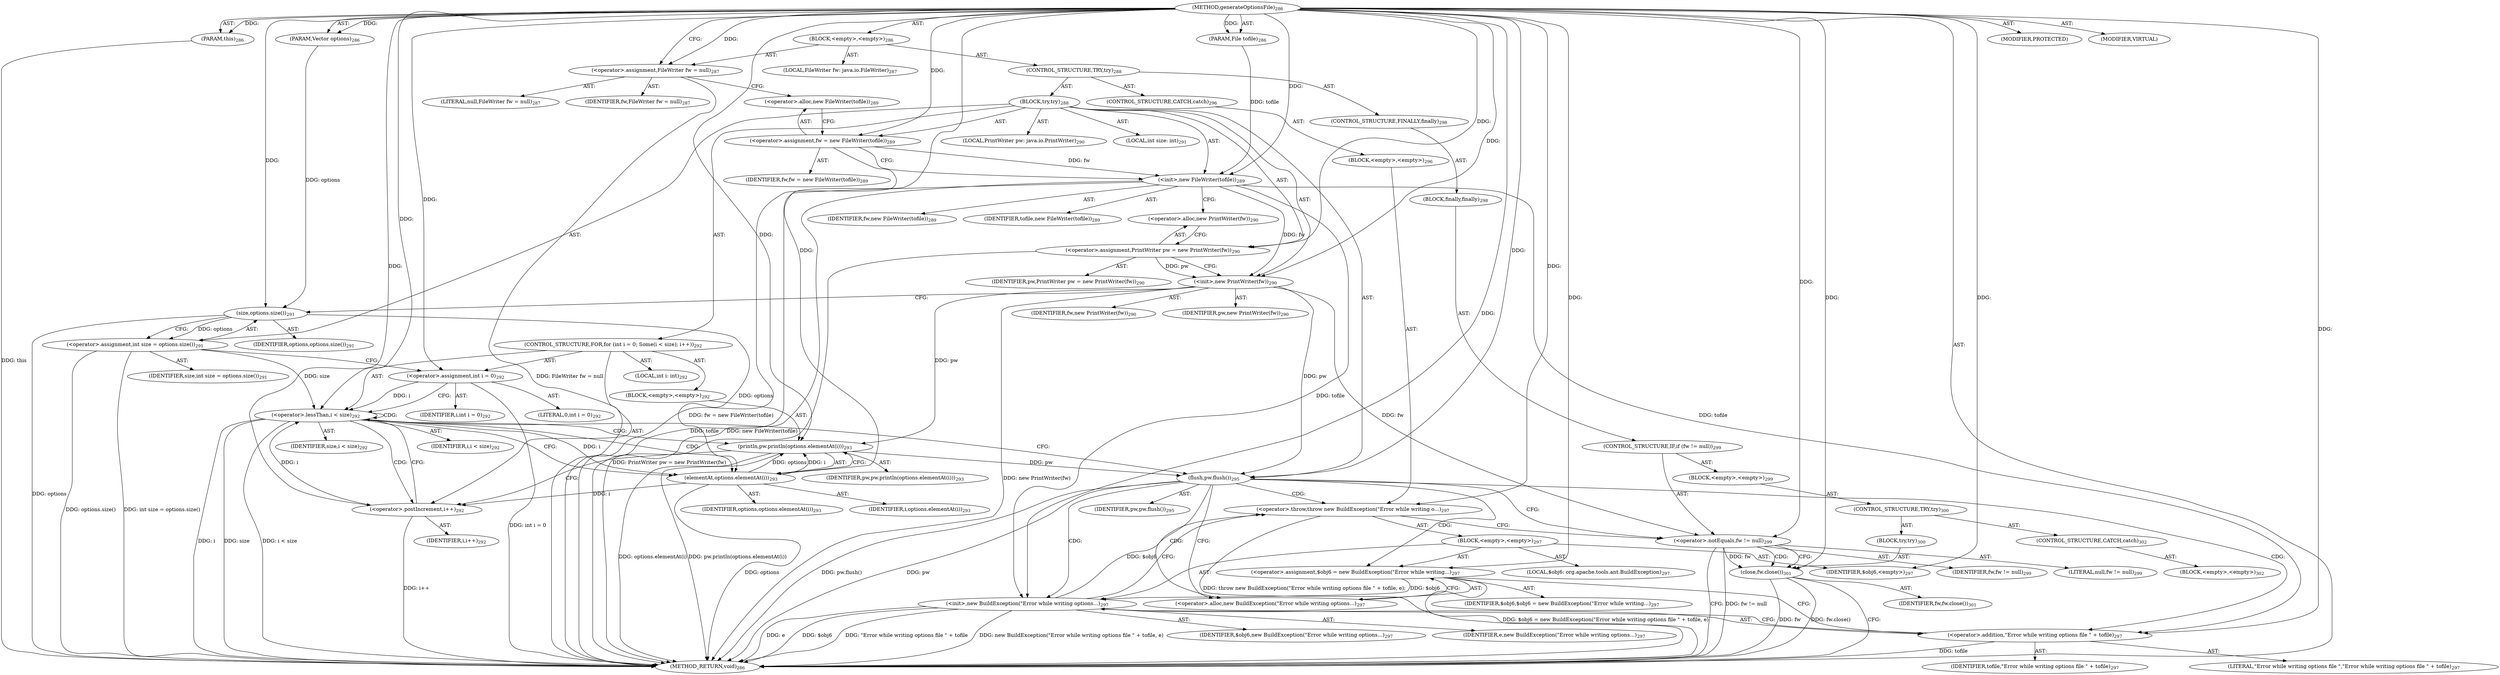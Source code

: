 digraph "generateOptionsFile" {  
"111669149713" [label = <(METHOD,generateOptionsFile)<SUB>286</SUB>> ]
"115964117018" [label = <(PARAM,this)<SUB>286</SUB>> ]
"115964117019" [label = <(PARAM,File tofile)<SUB>286</SUB>> ]
"115964117020" [label = <(PARAM,Vector options)<SUB>286</SUB>> ]
"25769803809" [label = <(BLOCK,&lt;empty&gt;,&lt;empty&gt;)<SUB>286</SUB>> ]
"94489280526" [label = <(LOCAL,FileWriter fw: java.io.FileWriter)<SUB>287</SUB>> ]
"30064771240" [label = <(&lt;operator&gt;.assignment,FileWriter fw = null)<SUB>287</SUB>> ]
"68719476854" [label = <(IDENTIFIER,fw,FileWriter fw = null)<SUB>287</SUB>> ]
"90194313241" [label = <(LITERAL,null,FileWriter fw = null)<SUB>287</SUB>> ]
"47244640266" [label = <(CONTROL_STRUCTURE,TRY,try)<SUB>288</SUB>> ]
"25769803810" [label = <(BLOCK,try,try)<SUB>288</SUB>> ]
"30064771241" [label = <(&lt;operator&gt;.assignment,fw = new FileWriter(tofile))<SUB>289</SUB>> ]
"68719476855" [label = <(IDENTIFIER,fw,fw = new FileWriter(tofile))<SUB>289</SUB>> ]
"30064771242" [label = <(&lt;operator&gt;.alloc,new FileWriter(tofile))<SUB>289</SUB>> ]
"30064771243" [label = <(&lt;init&gt;,new FileWriter(tofile))<SUB>289</SUB>> ]
"68719476856" [label = <(IDENTIFIER,fw,new FileWriter(tofile))<SUB>289</SUB>> ]
"68719476857" [label = <(IDENTIFIER,tofile,new FileWriter(tofile))<SUB>289</SUB>> ]
"94489280527" [label = <(LOCAL,PrintWriter pw: java.io.PrintWriter)<SUB>290</SUB>> ]
"30064771244" [label = <(&lt;operator&gt;.assignment,PrintWriter pw = new PrintWriter(fw))<SUB>290</SUB>> ]
"68719476858" [label = <(IDENTIFIER,pw,PrintWriter pw = new PrintWriter(fw))<SUB>290</SUB>> ]
"30064771245" [label = <(&lt;operator&gt;.alloc,new PrintWriter(fw))<SUB>290</SUB>> ]
"30064771246" [label = <(&lt;init&gt;,new PrintWriter(fw))<SUB>290</SUB>> ]
"68719476859" [label = <(IDENTIFIER,pw,new PrintWriter(fw))<SUB>290</SUB>> ]
"68719476860" [label = <(IDENTIFIER,fw,new PrintWriter(fw))<SUB>290</SUB>> ]
"94489280528" [label = <(LOCAL,int size: int)<SUB>291</SUB>> ]
"30064771247" [label = <(&lt;operator&gt;.assignment,int size = options.size())<SUB>291</SUB>> ]
"68719476861" [label = <(IDENTIFIER,size,int size = options.size())<SUB>291</SUB>> ]
"30064771248" [label = <(size,options.size())<SUB>291</SUB>> ]
"68719476862" [label = <(IDENTIFIER,options,options.size())<SUB>291</SUB>> ]
"47244640267" [label = <(CONTROL_STRUCTURE,FOR,for (int i = 0; Some(i &lt; size); i++))<SUB>292</SUB>> ]
"94489280529" [label = <(LOCAL,int i: int)<SUB>292</SUB>> ]
"30064771249" [label = <(&lt;operator&gt;.assignment,int i = 0)<SUB>292</SUB>> ]
"68719476863" [label = <(IDENTIFIER,i,int i = 0)<SUB>292</SUB>> ]
"90194313242" [label = <(LITERAL,0,int i = 0)<SUB>292</SUB>> ]
"30064771250" [label = <(&lt;operator&gt;.lessThan,i &lt; size)<SUB>292</SUB>> ]
"68719476864" [label = <(IDENTIFIER,i,i &lt; size)<SUB>292</SUB>> ]
"68719476865" [label = <(IDENTIFIER,size,i &lt; size)<SUB>292</SUB>> ]
"30064771251" [label = <(&lt;operator&gt;.postIncrement,i++)<SUB>292</SUB>> ]
"68719476866" [label = <(IDENTIFIER,i,i++)<SUB>292</SUB>> ]
"25769803811" [label = <(BLOCK,&lt;empty&gt;,&lt;empty&gt;)<SUB>292</SUB>> ]
"30064771252" [label = <(println,pw.println(options.elementAt(i)))<SUB>293</SUB>> ]
"68719476867" [label = <(IDENTIFIER,pw,pw.println(options.elementAt(i)))<SUB>293</SUB>> ]
"30064771253" [label = <(elementAt,options.elementAt(i))<SUB>293</SUB>> ]
"68719476868" [label = <(IDENTIFIER,options,options.elementAt(i))<SUB>293</SUB>> ]
"68719476869" [label = <(IDENTIFIER,i,options.elementAt(i))<SUB>293</SUB>> ]
"30064771254" [label = <(flush,pw.flush())<SUB>295</SUB>> ]
"68719476870" [label = <(IDENTIFIER,pw,pw.flush())<SUB>295</SUB>> ]
"47244640268" [label = <(CONTROL_STRUCTURE,CATCH,catch)<SUB>296</SUB>> ]
"25769803812" [label = <(BLOCK,&lt;empty&gt;,&lt;empty&gt;)<SUB>296</SUB>> ]
"30064771255" [label = <(&lt;operator&gt;.throw,throw new BuildException(&quot;Error while writing o...)<SUB>297</SUB>> ]
"25769803813" [label = <(BLOCK,&lt;empty&gt;,&lt;empty&gt;)<SUB>297</SUB>> ]
"94489280530" [label = <(LOCAL,$obj6: org.apache.tools.ant.BuildException)<SUB>297</SUB>> ]
"30064771256" [label = <(&lt;operator&gt;.assignment,$obj6 = new BuildException(&quot;Error while writing...)<SUB>297</SUB>> ]
"68719476871" [label = <(IDENTIFIER,$obj6,$obj6 = new BuildException(&quot;Error while writing...)<SUB>297</SUB>> ]
"30064771257" [label = <(&lt;operator&gt;.alloc,new BuildException(&quot;Error while writing options...)<SUB>297</SUB>> ]
"30064771258" [label = <(&lt;init&gt;,new BuildException(&quot;Error while writing options...)<SUB>297</SUB>> ]
"68719476872" [label = <(IDENTIFIER,$obj6,new BuildException(&quot;Error while writing options...)<SUB>297</SUB>> ]
"30064771259" [label = <(&lt;operator&gt;.addition,&quot;Error while writing options file &quot; + tofile)<SUB>297</SUB>> ]
"90194313243" [label = <(LITERAL,&quot;Error while writing options file &quot;,&quot;Error while writing options file &quot; + tofile)<SUB>297</SUB>> ]
"68719476873" [label = <(IDENTIFIER,tofile,&quot;Error while writing options file &quot; + tofile)<SUB>297</SUB>> ]
"68719476874" [label = <(IDENTIFIER,e,new BuildException(&quot;Error while writing options...)<SUB>297</SUB>> ]
"68719476875" [label = <(IDENTIFIER,$obj6,&lt;empty&gt;)<SUB>297</SUB>> ]
"47244640269" [label = <(CONTROL_STRUCTURE,FINALLY,finally)<SUB>298</SUB>> ]
"25769803814" [label = <(BLOCK,finally,finally)<SUB>298</SUB>> ]
"47244640270" [label = <(CONTROL_STRUCTURE,IF,if (fw != null))<SUB>299</SUB>> ]
"30064771260" [label = <(&lt;operator&gt;.notEquals,fw != null)<SUB>299</SUB>> ]
"68719476876" [label = <(IDENTIFIER,fw,fw != null)<SUB>299</SUB>> ]
"90194313244" [label = <(LITERAL,null,fw != null)<SUB>299</SUB>> ]
"25769803815" [label = <(BLOCK,&lt;empty&gt;,&lt;empty&gt;)<SUB>299</SUB>> ]
"47244640271" [label = <(CONTROL_STRUCTURE,TRY,try)<SUB>300</SUB>> ]
"25769803816" [label = <(BLOCK,try,try)<SUB>300</SUB>> ]
"30064771261" [label = <(close,fw.close())<SUB>301</SUB>> ]
"68719476877" [label = <(IDENTIFIER,fw,fw.close())<SUB>301</SUB>> ]
"47244640272" [label = <(CONTROL_STRUCTURE,CATCH,catch)<SUB>302</SUB>> ]
"25769803817" [label = <(BLOCK,&lt;empty&gt;,&lt;empty&gt;)<SUB>302</SUB>> ]
"133143986219" [label = <(MODIFIER,PROTECTED)> ]
"133143986220" [label = <(MODIFIER,VIRTUAL)> ]
"128849018897" [label = <(METHOD_RETURN,void)<SUB>286</SUB>> ]
  "111669149713" -> "115964117018"  [ label = "AST: "] 
  "111669149713" -> "115964117019"  [ label = "AST: "] 
  "111669149713" -> "115964117020"  [ label = "AST: "] 
  "111669149713" -> "25769803809"  [ label = "AST: "] 
  "111669149713" -> "133143986219"  [ label = "AST: "] 
  "111669149713" -> "133143986220"  [ label = "AST: "] 
  "111669149713" -> "128849018897"  [ label = "AST: "] 
  "25769803809" -> "94489280526"  [ label = "AST: "] 
  "25769803809" -> "30064771240"  [ label = "AST: "] 
  "25769803809" -> "47244640266"  [ label = "AST: "] 
  "30064771240" -> "68719476854"  [ label = "AST: "] 
  "30064771240" -> "90194313241"  [ label = "AST: "] 
  "47244640266" -> "25769803810"  [ label = "AST: "] 
  "47244640266" -> "47244640268"  [ label = "AST: "] 
  "47244640266" -> "47244640269"  [ label = "AST: "] 
  "25769803810" -> "30064771241"  [ label = "AST: "] 
  "25769803810" -> "30064771243"  [ label = "AST: "] 
  "25769803810" -> "94489280527"  [ label = "AST: "] 
  "25769803810" -> "30064771244"  [ label = "AST: "] 
  "25769803810" -> "30064771246"  [ label = "AST: "] 
  "25769803810" -> "94489280528"  [ label = "AST: "] 
  "25769803810" -> "30064771247"  [ label = "AST: "] 
  "25769803810" -> "47244640267"  [ label = "AST: "] 
  "25769803810" -> "30064771254"  [ label = "AST: "] 
  "30064771241" -> "68719476855"  [ label = "AST: "] 
  "30064771241" -> "30064771242"  [ label = "AST: "] 
  "30064771243" -> "68719476856"  [ label = "AST: "] 
  "30064771243" -> "68719476857"  [ label = "AST: "] 
  "30064771244" -> "68719476858"  [ label = "AST: "] 
  "30064771244" -> "30064771245"  [ label = "AST: "] 
  "30064771246" -> "68719476859"  [ label = "AST: "] 
  "30064771246" -> "68719476860"  [ label = "AST: "] 
  "30064771247" -> "68719476861"  [ label = "AST: "] 
  "30064771247" -> "30064771248"  [ label = "AST: "] 
  "30064771248" -> "68719476862"  [ label = "AST: "] 
  "47244640267" -> "94489280529"  [ label = "AST: "] 
  "47244640267" -> "30064771249"  [ label = "AST: "] 
  "47244640267" -> "30064771250"  [ label = "AST: "] 
  "47244640267" -> "30064771251"  [ label = "AST: "] 
  "47244640267" -> "25769803811"  [ label = "AST: "] 
  "30064771249" -> "68719476863"  [ label = "AST: "] 
  "30064771249" -> "90194313242"  [ label = "AST: "] 
  "30064771250" -> "68719476864"  [ label = "AST: "] 
  "30064771250" -> "68719476865"  [ label = "AST: "] 
  "30064771251" -> "68719476866"  [ label = "AST: "] 
  "25769803811" -> "30064771252"  [ label = "AST: "] 
  "30064771252" -> "68719476867"  [ label = "AST: "] 
  "30064771252" -> "30064771253"  [ label = "AST: "] 
  "30064771253" -> "68719476868"  [ label = "AST: "] 
  "30064771253" -> "68719476869"  [ label = "AST: "] 
  "30064771254" -> "68719476870"  [ label = "AST: "] 
  "47244640268" -> "25769803812"  [ label = "AST: "] 
  "25769803812" -> "30064771255"  [ label = "AST: "] 
  "30064771255" -> "25769803813"  [ label = "AST: "] 
  "25769803813" -> "94489280530"  [ label = "AST: "] 
  "25769803813" -> "30064771256"  [ label = "AST: "] 
  "25769803813" -> "30064771258"  [ label = "AST: "] 
  "25769803813" -> "68719476875"  [ label = "AST: "] 
  "30064771256" -> "68719476871"  [ label = "AST: "] 
  "30064771256" -> "30064771257"  [ label = "AST: "] 
  "30064771258" -> "68719476872"  [ label = "AST: "] 
  "30064771258" -> "30064771259"  [ label = "AST: "] 
  "30064771258" -> "68719476874"  [ label = "AST: "] 
  "30064771259" -> "90194313243"  [ label = "AST: "] 
  "30064771259" -> "68719476873"  [ label = "AST: "] 
  "47244640269" -> "25769803814"  [ label = "AST: "] 
  "25769803814" -> "47244640270"  [ label = "AST: "] 
  "47244640270" -> "30064771260"  [ label = "AST: "] 
  "47244640270" -> "25769803815"  [ label = "AST: "] 
  "30064771260" -> "68719476876"  [ label = "AST: "] 
  "30064771260" -> "90194313244"  [ label = "AST: "] 
  "25769803815" -> "47244640271"  [ label = "AST: "] 
  "47244640271" -> "25769803816"  [ label = "AST: "] 
  "47244640271" -> "47244640272"  [ label = "AST: "] 
  "25769803816" -> "30064771261"  [ label = "AST: "] 
  "30064771261" -> "68719476877"  [ label = "AST: "] 
  "47244640272" -> "25769803817"  [ label = "AST: "] 
  "30064771240" -> "30064771242"  [ label = "CFG: "] 
  "30064771241" -> "30064771243"  [ label = "CFG: "] 
  "30064771243" -> "30064771245"  [ label = "CFG: "] 
  "30064771244" -> "30064771246"  [ label = "CFG: "] 
  "30064771246" -> "30064771248"  [ label = "CFG: "] 
  "30064771247" -> "30064771249"  [ label = "CFG: "] 
  "30064771254" -> "30064771257"  [ label = "CFG: "] 
  "30064771254" -> "30064771260"  [ label = "CFG: "] 
  "30064771242" -> "30064771241"  [ label = "CFG: "] 
  "30064771245" -> "30064771244"  [ label = "CFG: "] 
  "30064771248" -> "30064771247"  [ label = "CFG: "] 
  "30064771249" -> "30064771250"  [ label = "CFG: "] 
  "30064771250" -> "30064771253"  [ label = "CFG: "] 
  "30064771250" -> "30064771254"  [ label = "CFG: "] 
  "30064771251" -> "30064771250"  [ label = "CFG: "] 
  "30064771255" -> "30064771260"  [ label = "CFG: "] 
  "30064771252" -> "30064771251"  [ label = "CFG: "] 
  "30064771260" -> "128849018897"  [ label = "CFG: "] 
  "30064771260" -> "30064771261"  [ label = "CFG: "] 
  "30064771253" -> "30064771252"  [ label = "CFG: "] 
  "30064771256" -> "30064771259"  [ label = "CFG: "] 
  "30064771258" -> "30064771255"  [ label = "CFG: "] 
  "30064771257" -> "30064771256"  [ label = "CFG: "] 
  "30064771259" -> "30064771258"  [ label = "CFG: "] 
  "30064771261" -> "128849018897"  [ label = "CFG: "] 
  "111669149713" -> "30064771240"  [ label = "CFG: "] 
  "115964117018" -> "128849018897"  [ label = "DDG: this"] 
  "30064771240" -> "128849018897"  [ label = "DDG: FileWriter fw = null"] 
  "30064771241" -> "128849018897"  [ label = "DDG: fw = new FileWriter(tofile)"] 
  "30064771243" -> "128849018897"  [ label = "DDG: tofile"] 
  "30064771243" -> "128849018897"  [ label = "DDG: new FileWriter(tofile)"] 
  "30064771244" -> "128849018897"  [ label = "DDG: PrintWriter pw = new PrintWriter(fw)"] 
  "30064771246" -> "128849018897"  [ label = "DDG: new PrintWriter(fw)"] 
  "30064771248" -> "128849018897"  [ label = "DDG: options"] 
  "30064771247" -> "128849018897"  [ label = "DDG: options.size()"] 
  "30064771247" -> "128849018897"  [ label = "DDG: int size = options.size()"] 
  "30064771249" -> "128849018897"  [ label = "DDG: int i = 0"] 
  "30064771250" -> "128849018897"  [ label = "DDG: i"] 
  "30064771250" -> "128849018897"  [ label = "DDG: size"] 
  "30064771250" -> "128849018897"  [ label = "DDG: i &lt; size"] 
  "30064771254" -> "128849018897"  [ label = "DDG: pw"] 
  "30064771254" -> "128849018897"  [ label = "DDG: pw.flush()"] 
  "30064771256" -> "128849018897"  [ label = "DDG: $obj6 = new BuildException(&quot;Error while writing options file &quot; + tofile, e)"] 
  "30064771258" -> "128849018897"  [ label = "DDG: $obj6"] 
  "30064771259" -> "128849018897"  [ label = "DDG: tofile"] 
  "30064771258" -> "128849018897"  [ label = "DDG: &quot;Error while writing options file &quot; + tofile"] 
  "30064771258" -> "128849018897"  [ label = "DDG: new BuildException(&quot;Error while writing options file &quot; + tofile, e)"] 
  "30064771255" -> "128849018897"  [ label = "DDG: throw new BuildException(&quot;Error while writing options file &quot; + tofile, e);"] 
  "30064771260" -> "128849018897"  [ label = "DDG: fw != null"] 
  "30064771261" -> "128849018897"  [ label = "DDG: fw"] 
  "30064771261" -> "128849018897"  [ label = "DDG: fw.close()"] 
  "30064771253" -> "128849018897"  [ label = "DDG: options"] 
  "30064771252" -> "128849018897"  [ label = "DDG: options.elementAt(i)"] 
  "30064771252" -> "128849018897"  [ label = "DDG: pw.println(options.elementAt(i))"] 
  "30064771251" -> "128849018897"  [ label = "DDG: i++"] 
  "30064771258" -> "128849018897"  [ label = "DDG: e"] 
  "111669149713" -> "115964117018"  [ label = "DDG: "] 
  "111669149713" -> "115964117019"  [ label = "DDG: "] 
  "111669149713" -> "115964117020"  [ label = "DDG: "] 
  "111669149713" -> "30064771240"  [ label = "DDG: "] 
  "111669149713" -> "30064771241"  [ label = "DDG: "] 
  "111669149713" -> "30064771244"  [ label = "DDG: "] 
  "30064771248" -> "30064771247"  [ label = "DDG: options"] 
  "30064771241" -> "30064771243"  [ label = "DDG: fw"] 
  "111669149713" -> "30064771243"  [ label = "DDG: "] 
  "115964117019" -> "30064771243"  [ label = "DDG: tofile"] 
  "30064771244" -> "30064771246"  [ label = "DDG: pw"] 
  "111669149713" -> "30064771246"  [ label = "DDG: "] 
  "30064771243" -> "30064771246"  [ label = "DDG: fw"] 
  "111669149713" -> "30064771249"  [ label = "DDG: "] 
  "30064771246" -> "30064771254"  [ label = "DDG: pw"] 
  "30064771252" -> "30064771254"  [ label = "DDG: pw"] 
  "111669149713" -> "30064771254"  [ label = "DDG: "] 
  "115964117020" -> "30064771248"  [ label = "DDG: options"] 
  "111669149713" -> "30064771248"  [ label = "DDG: "] 
  "30064771249" -> "30064771250"  [ label = "DDG: i"] 
  "30064771251" -> "30064771250"  [ label = "DDG: i"] 
  "111669149713" -> "30064771250"  [ label = "DDG: "] 
  "30064771247" -> "30064771250"  [ label = "DDG: size"] 
  "30064771253" -> "30064771251"  [ label = "DDG: i"] 
  "111669149713" -> "30064771251"  [ label = "DDG: "] 
  "30064771258" -> "30064771255"  [ label = "DDG: $obj6"] 
  "111669149713" -> "30064771255"  [ label = "DDG: "] 
  "30064771246" -> "30064771252"  [ label = "DDG: pw"] 
  "111669149713" -> "30064771252"  [ label = "DDG: "] 
  "30064771253" -> "30064771252"  [ label = "DDG: options"] 
  "30064771253" -> "30064771252"  [ label = "DDG: i"] 
  "111669149713" -> "30064771256"  [ label = "DDG: "] 
  "111669149713" -> "68719476875"  [ label = "DDG: "] 
  "30064771246" -> "30064771260"  [ label = "DDG: fw"] 
  "111669149713" -> "30064771260"  [ label = "DDG: "] 
  "30064771248" -> "30064771253"  [ label = "DDG: options"] 
  "111669149713" -> "30064771253"  [ label = "DDG: "] 
  "30064771250" -> "30064771253"  [ label = "DDG: i"] 
  "30064771256" -> "30064771258"  [ label = "DDG: $obj6"] 
  "111669149713" -> "30064771258"  [ label = "DDG: "] 
  "30064771243" -> "30064771258"  [ label = "DDG: tofile"] 
  "111669149713" -> "30064771259"  [ label = "DDG: "] 
  "30064771243" -> "30064771259"  [ label = "DDG: tofile"] 
  "30064771260" -> "30064771261"  [ label = "DDG: fw"] 
  "111669149713" -> "30064771261"  [ label = "DDG: "] 
  "30064771254" -> "30064771259"  [ label = "CDG: "] 
  "30064771254" -> "30064771257"  [ label = "CDG: "] 
  "30064771254" -> "30064771258"  [ label = "CDG: "] 
  "30064771254" -> "30064771255"  [ label = "CDG: "] 
  "30064771254" -> "30064771256"  [ label = "CDG: "] 
  "30064771250" -> "30064771253"  [ label = "CDG: "] 
  "30064771250" -> "30064771251"  [ label = "CDG: "] 
  "30064771250" -> "30064771252"  [ label = "CDG: "] 
  "30064771250" -> "30064771250"  [ label = "CDG: "] 
  "30064771260" -> "30064771261"  [ label = "CDG: "] 
}
